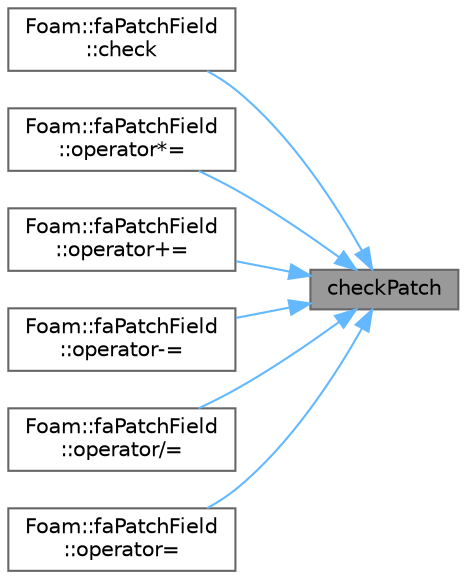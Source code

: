 digraph "checkPatch"
{
 // LATEX_PDF_SIZE
  bgcolor="transparent";
  edge [fontname=Helvetica,fontsize=10,labelfontname=Helvetica,labelfontsize=10];
  node [fontname=Helvetica,fontsize=10,shape=box,height=0.2,width=0.4];
  rankdir="RL";
  Node1 [id="Node000001",label="checkPatch",height=0.2,width=0.4,color="gray40", fillcolor="grey60", style="filled", fontcolor="black",tooltip=" "];
  Node1 -> Node2 [id="edge1_Node000001_Node000002",dir="back",color="steelblue1",style="solid",tooltip=" "];
  Node2 [id="Node000002",label="Foam::faPatchField\l::check",height=0.2,width=0.4,color="grey40", fillcolor="white", style="filled",URL="$classFoam_1_1faPatchField.html#abab1bc30e19950278ae580836642244a",tooltip=" "];
  Node1 -> Node3 [id="edge2_Node000001_Node000003",dir="back",color="steelblue1",style="solid",tooltip=" "];
  Node3 [id="Node000003",label="Foam::faPatchField\l::operator*=",height=0.2,width=0.4,color="grey40", fillcolor="white", style="filled",URL="$classFoam_1_1faPatchField.html#ac700a1234bc871dc409875686ca3f98f",tooltip=" "];
  Node1 -> Node4 [id="edge3_Node000001_Node000004",dir="back",color="steelblue1",style="solid",tooltip=" "];
  Node4 [id="Node000004",label="Foam::faPatchField\l::operator+=",height=0.2,width=0.4,color="grey40", fillcolor="white", style="filled",URL="$classFoam_1_1faPatchField.html#a9c8286e1d8ce3fb542cd0bb99adbd3b2",tooltip=" "];
  Node1 -> Node5 [id="edge4_Node000001_Node000005",dir="back",color="steelblue1",style="solid",tooltip=" "];
  Node5 [id="Node000005",label="Foam::faPatchField\l::operator-=",height=0.2,width=0.4,color="grey40", fillcolor="white", style="filled",URL="$classFoam_1_1faPatchField.html#a5342a40c3d757f5af8222b50ef0139bb",tooltip=" "];
  Node1 -> Node6 [id="edge5_Node000001_Node000006",dir="back",color="steelblue1",style="solid",tooltip=" "];
  Node6 [id="Node000006",label="Foam::faPatchField\l::operator/=",height=0.2,width=0.4,color="grey40", fillcolor="white", style="filled",URL="$classFoam_1_1faPatchField.html#a525c9abd06f0969576f58336cfc20a1a",tooltip=" "];
  Node1 -> Node7 [id="edge6_Node000001_Node000007",dir="back",color="steelblue1",style="solid",tooltip=" "];
  Node7 [id="Node000007",label="Foam::faPatchField\l::operator=",height=0.2,width=0.4,color="grey40", fillcolor="white", style="filled",URL="$classFoam_1_1faPatchField.html#a19e751ce63e8b8982b4e69ea07e2b346",tooltip=" "];
}
